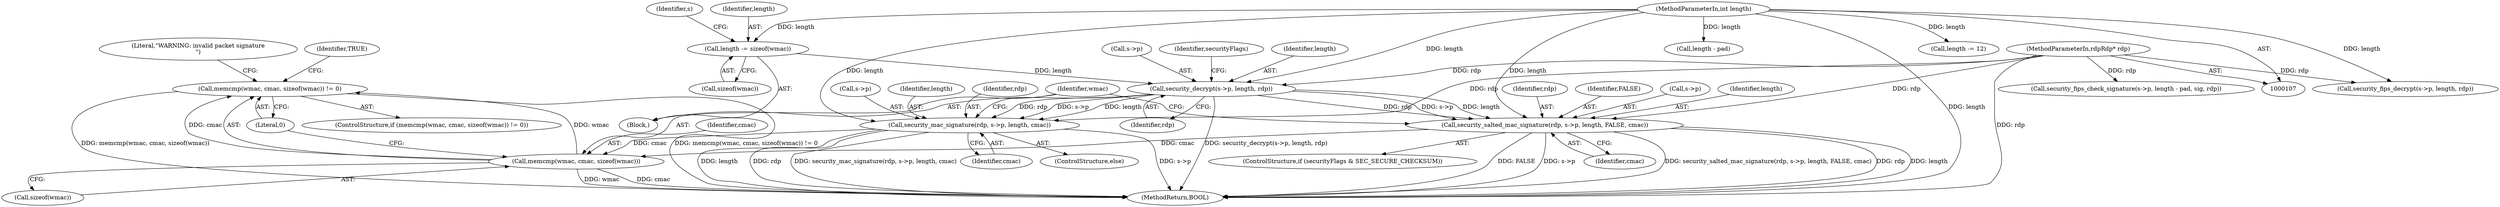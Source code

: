 digraph "1_FreeRDP_7d58aac24fe20ffaad7bd9b40c9ddf457c1b06e7@API" {
"1000234" [label="(Call,memcmp(wmac, cmac, sizeof(wmac)) != 0)"];
"1000235" [label="(Call,memcmp(wmac, cmac, sizeof(wmac)))"];
"1000226" [label="(Call,security_mac_signature(rdp, s->p, length, cmac))"];
"1000207" [label="(Call,security_decrypt(s->p, length, rdp))"];
"1000203" [label="(Call,length -= sizeof(wmac))"];
"1000110" [label="(MethodParameterIn,int length)"];
"1000108" [label="(MethodParameterIn,rdpRdp* rdp)"];
"1000217" [label="(Call,security_salted_mac_signature(rdp, s->p, length, FALSE, cmac))"];
"1000238" [label="(Call,sizeof(wmac))"];
"1000174" [label="(Call,length - pad)"];
"1000240" [label="(Literal,0)"];
"1000205" [label="(Call,sizeof(wmac))"];
"1000233" [label="(ControlStructure,if (memcmp(wmac, cmac, sizeof(wmac)) != 0))"];
"1000152" [label="(Call,length -= 12)"];
"1000208" [label="(Call,s->p)"];
"1000226" [label="(Call,security_mac_signature(rdp, s->p, length, cmac))"];
"1000237" [label="(Identifier,cmac)"];
"1000209" [label="(Identifier,s)"];
"1000232" [label="(Identifier,cmac)"];
"1000212" [label="(Identifier,rdp)"];
"1000203" [label="(Call,length -= sizeof(wmac))"];
"1000222" [label="(Identifier,length)"];
"1000225" [label="(ControlStructure,else)"];
"1000218" [label="(Identifier,rdp)"];
"1000215" [label="(Identifier,securityFlags)"];
"1000234" [label="(Call,memcmp(wmac, cmac, sizeof(wmac)) != 0)"];
"1000228" [label="(Call,s->p)"];
"1000223" [label="(Identifier,FALSE)"];
"1000231" [label="(Identifier,length)"];
"1000204" [label="(Identifier,length)"];
"1000170" [label="(Call,security_fips_check_signature(s->p, length - pad, sig, rdp))"];
"1000236" [label="(Identifier,wmac)"];
"1000243" [label="(Literal,\"WARNING: invalid packet signature\n\")"];
"1000224" [label="(Identifier,cmac)"];
"1000217" [label="(Call,security_salted_mac_signature(rdp, s->p, length, FALSE, cmac))"];
"1000112" [label="(Block,)"];
"1000235" [label="(Call,memcmp(wmac, cmac, sizeof(wmac)))"];
"1000219" [label="(Call,s->p)"];
"1000211" [label="(Identifier,length)"];
"1000227" [label="(Identifier,rdp)"];
"1000245" [label="(Identifier,TRUE)"];
"1000246" [label="(MethodReturn,BOOL)"];
"1000213" [label="(ControlStructure,if (securityFlags & SEC_SECURE_CHECKSUM))"];
"1000108" [label="(MethodParameterIn,rdpRdp* rdp)"];
"1000110" [label="(MethodParameterIn,int length)"];
"1000157" [label="(Call,security_fips_decrypt(s->p, length, rdp))"];
"1000207" [label="(Call,security_decrypt(s->p, length, rdp))"];
"1000234" -> "1000233"  [label="AST: "];
"1000234" -> "1000240"  [label="CFG: "];
"1000235" -> "1000234"  [label="AST: "];
"1000240" -> "1000234"  [label="AST: "];
"1000243" -> "1000234"  [label="CFG: "];
"1000245" -> "1000234"  [label="CFG: "];
"1000234" -> "1000246"  [label="DDG: memcmp(wmac, cmac, sizeof(wmac))"];
"1000234" -> "1000246"  [label="DDG: memcmp(wmac, cmac, sizeof(wmac)) != 0"];
"1000235" -> "1000234"  [label="DDG: wmac"];
"1000235" -> "1000234"  [label="DDG: cmac"];
"1000235" -> "1000238"  [label="CFG: "];
"1000236" -> "1000235"  [label="AST: "];
"1000237" -> "1000235"  [label="AST: "];
"1000238" -> "1000235"  [label="AST: "];
"1000240" -> "1000235"  [label="CFG: "];
"1000235" -> "1000246"  [label="DDG: wmac"];
"1000235" -> "1000246"  [label="DDG: cmac"];
"1000226" -> "1000235"  [label="DDG: cmac"];
"1000217" -> "1000235"  [label="DDG: cmac"];
"1000226" -> "1000225"  [label="AST: "];
"1000226" -> "1000232"  [label="CFG: "];
"1000227" -> "1000226"  [label="AST: "];
"1000228" -> "1000226"  [label="AST: "];
"1000231" -> "1000226"  [label="AST: "];
"1000232" -> "1000226"  [label="AST: "];
"1000236" -> "1000226"  [label="CFG: "];
"1000226" -> "1000246"  [label="DDG: length"];
"1000226" -> "1000246"  [label="DDG: rdp"];
"1000226" -> "1000246"  [label="DDG: security_mac_signature(rdp, s->p, length, cmac)"];
"1000226" -> "1000246"  [label="DDG: s->p"];
"1000207" -> "1000226"  [label="DDG: rdp"];
"1000207" -> "1000226"  [label="DDG: s->p"];
"1000207" -> "1000226"  [label="DDG: length"];
"1000108" -> "1000226"  [label="DDG: rdp"];
"1000110" -> "1000226"  [label="DDG: length"];
"1000207" -> "1000112"  [label="AST: "];
"1000207" -> "1000212"  [label="CFG: "];
"1000208" -> "1000207"  [label="AST: "];
"1000211" -> "1000207"  [label="AST: "];
"1000212" -> "1000207"  [label="AST: "];
"1000215" -> "1000207"  [label="CFG: "];
"1000207" -> "1000246"  [label="DDG: security_decrypt(s->p, length, rdp)"];
"1000203" -> "1000207"  [label="DDG: length"];
"1000110" -> "1000207"  [label="DDG: length"];
"1000108" -> "1000207"  [label="DDG: rdp"];
"1000207" -> "1000217"  [label="DDG: rdp"];
"1000207" -> "1000217"  [label="DDG: s->p"];
"1000207" -> "1000217"  [label="DDG: length"];
"1000203" -> "1000112"  [label="AST: "];
"1000203" -> "1000205"  [label="CFG: "];
"1000204" -> "1000203"  [label="AST: "];
"1000205" -> "1000203"  [label="AST: "];
"1000209" -> "1000203"  [label="CFG: "];
"1000110" -> "1000203"  [label="DDG: length"];
"1000110" -> "1000107"  [label="AST: "];
"1000110" -> "1000246"  [label="DDG: length"];
"1000110" -> "1000152"  [label="DDG: length"];
"1000110" -> "1000157"  [label="DDG: length"];
"1000110" -> "1000174"  [label="DDG: length"];
"1000110" -> "1000217"  [label="DDG: length"];
"1000108" -> "1000107"  [label="AST: "];
"1000108" -> "1000246"  [label="DDG: rdp"];
"1000108" -> "1000157"  [label="DDG: rdp"];
"1000108" -> "1000170"  [label="DDG: rdp"];
"1000108" -> "1000217"  [label="DDG: rdp"];
"1000217" -> "1000213"  [label="AST: "];
"1000217" -> "1000224"  [label="CFG: "];
"1000218" -> "1000217"  [label="AST: "];
"1000219" -> "1000217"  [label="AST: "];
"1000222" -> "1000217"  [label="AST: "];
"1000223" -> "1000217"  [label="AST: "];
"1000224" -> "1000217"  [label="AST: "];
"1000236" -> "1000217"  [label="CFG: "];
"1000217" -> "1000246"  [label="DDG: FALSE"];
"1000217" -> "1000246"  [label="DDG: s->p"];
"1000217" -> "1000246"  [label="DDG: security_salted_mac_signature(rdp, s->p, length, FALSE, cmac)"];
"1000217" -> "1000246"  [label="DDG: rdp"];
"1000217" -> "1000246"  [label="DDG: length"];
}
